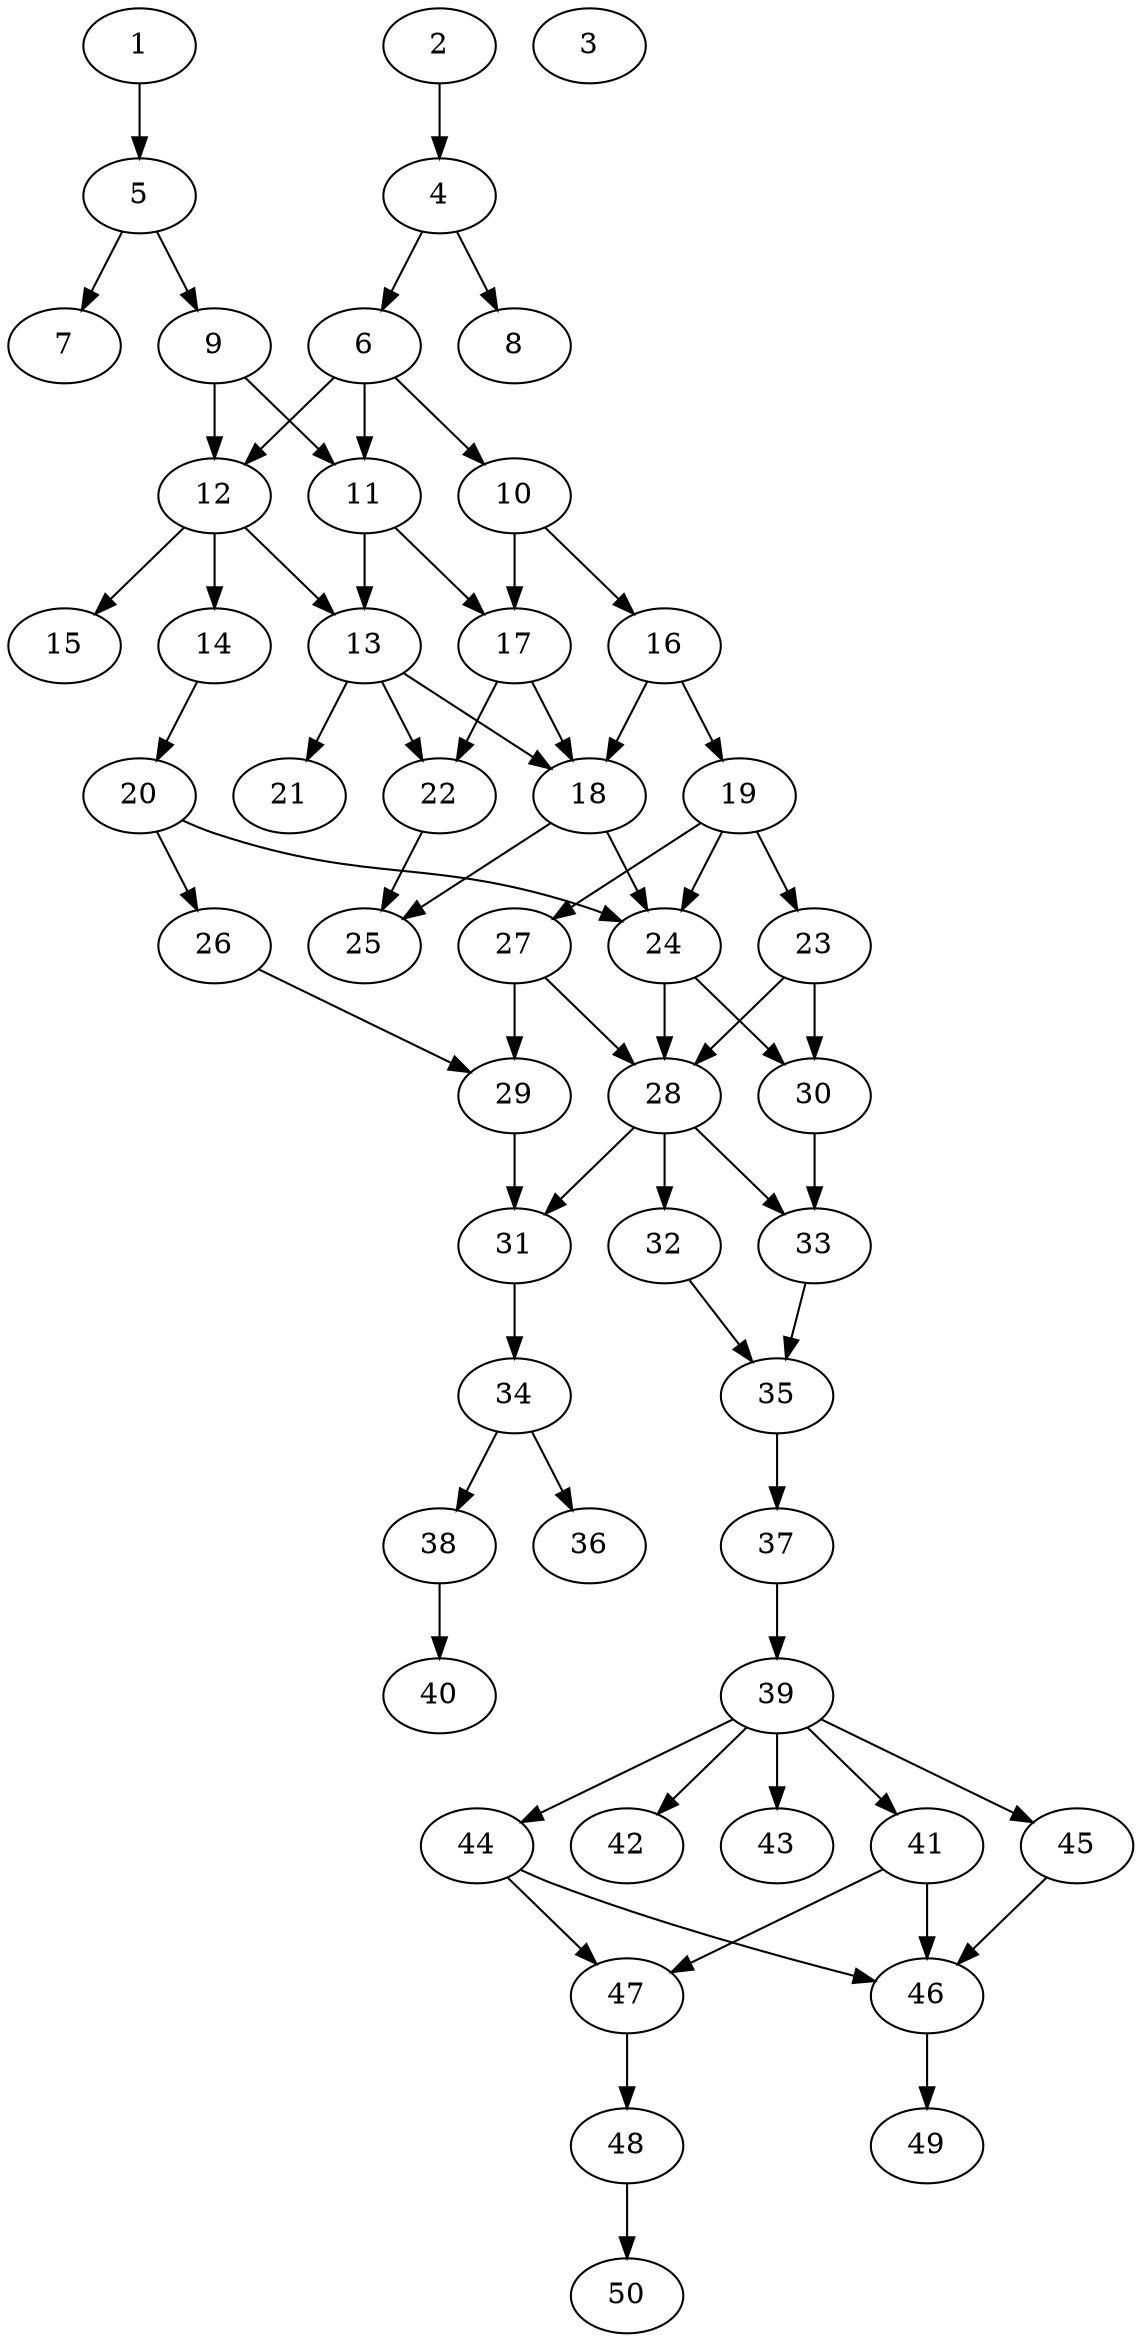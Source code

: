 // DAG automatically generated by daggen at Tue Aug  6 16:32:29 2019
// ./daggen --dot -n 50 --ccr 0.4 --fat 0.4 --regular 0.5 --density 0.5 --mindata 5242880 --maxdata 52428800 
digraph G {
  1 [size="30551040", alpha="0.14", expect_size="12220416"] 
  1 -> 5 [size ="12220416"]
  2 [size="60792320", alpha="0.02", expect_size="24316928"] 
  2 -> 4 [size ="24316928"]
  3 [size="100579840", alpha="0.05", expect_size="40231936"] 
  4 [size="26652160", alpha="0.19", expect_size="10660864"] 
  4 -> 6 [size ="10660864"]
  4 -> 8 [size ="10660864"]
  5 [size="98918400", alpha="0.04", expect_size="39567360"] 
  5 -> 7 [size ="39567360"]
  5 -> 9 [size ="39567360"]
  6 [size="34567680", alpha="0.16", expect_size="13827072"] 
  6 -> 10 [size ="13827072"]
  6 -> 11 [size ="13827072"]
  6 -> 12 [size ="13827072"]
  7 [size="71057920", alpha="0.13", expect_size="28423168"] 
  8 [size="50063360", alpha="0.01", expect_size="20025344"] 
  9 [size="51985920", alpha="0.05", expect_size="20794368"] 
  9 -> 11 [size ="20794368"]
  9 -> 12 [size ="20794368"]
  10 [size="40647680", alpha="0.07", expect_size="16259072"] 
  10 -> 16 [size ="16259072"]
  10 -> 17 [size ="16259072"]
  11 [size="80284160", alpha="0.08", expect_size="32113664"] 
  11 -> 13 [size ="32113664"]
  11 -> 17 [size ="32113664"]
  12 [size="45936640", alpha="0.13", expect_size="18374656"] 
  12 -> 13 [size ="18374656"]
  12 -> 14 [size ="18374656"]
  12 -> 15 [size ="18374656"]
  13 [size="59361280", alpha="0.09", expect_size="23744512"] 
  13 -> 18 [size ="23744512"]
  13 -> 21 [size ="23744512"]
  13 -> 22 [size ="23744512"]
  14 [size="88926720", alpha="0.13", expect_size="35570688"] 
  14 -> 20 [size ="35570688"]
  15 [size="85120000", alpha="0.09", expect_size="34048000"] 
  16 [size="108761600", alpha="0.08", expect_size="43504640"] 
  16 -> 18 [size ="43504640"]
  16 -> 19 [size ="43504640"]
  17 [size="83138560", alpha="0.03", expect_size="33255424"] 
  17 -> 18 [size ="33255424"]
  17 -> 22 [size ="33255424"]
  18 [size="41052160", alpha="0.07", expect_size="16420864"] 
  18 -> 24 [size ="16420864"]
  18 -> 25 [size ="16420864"]
  19 [size="46563840", alpha="0.19", expect_size="18625536"] 
  19 -> 23 [size ="18625536"]
  19 -> 24 [size ="18625536"]
  19 -> 27 [size ="18625536"]
  20 [size="74526720", alpha="0.13", expect_size="29810688"] 
  20 -> 24 [size ="29810688"]
  20 -> 26 [size ="29810688"]
  21 [size="117437440", alpha="0.11", expect_size="46974976"] 
  22 [size="47718400", alpha="0.16", expect_size="19087360"] 
  22 -> 25 [size ="19087360"]
  23 [size="125862400", alpha="0.16", expect_size="50344960"] 
  23 -> 28 [size ="50344960"]
  23 -> 30 [size ="50344960"]
  24 [size="61632000", alpha="0.18", expect_size="24652800"] 
  24 -> 28 [size ="24652800"]
  24 -> 30 [size ="24652800"]
  25 [size="22543360", alpha="0.15", expect_size="9017344"] 
  26 [size="73410560", alpha="0.15", expect_size="29364224"] 
  26 -> 29 [size ="29364224"]
  27 [size="121448960", alpha="0.06", expect_size="48579584"] 
  27 -> 28 [size ="48579584"]
  27 -> 29 [size ="48579584"]
  28 [size="22522880", alpha="0.02", expect_size="9009152"] 
  28 -> 31 [size ="9009152"]
  28 -> 32 [size ="9009152"]
  28 -> 33 [size ="9009152"]
  29 [size="64204800", alpha="0.06", expect_size="25681920"] 
  29 -> 31 [size ="25681920"]
  30 [size="59901440", alpha="0.13", expect_size="23960576"] 
  30 -> 33 [size ="23960576"]
  31 [size="21102080", alpha="0.13", expect_size="8440832"] 
  31 -> 34 [size ="8440832"]
  32 [size="83225600", alpha="0.18", expect_size="33290240"] 
  32 -> 35 [size ="33290240"]
  33 [size="58019840", alpha="0.10", expect_size="23207936"] 
  33 -> 35 [size ="23207936"]
  34 [size="32967680", alpha="0.16", expect_size="13187072"] 
  34 -> 36 [size ="13187072"]
  34 -> 38 [size ="13187072"]
  35 [size="21608960", alpha="0.13", expect_size="8643584"] 
  35 -> 37 [size ="8643584"]
  36 [size="109757440", alpha="0.07", expect_size="43902976"] 
  37 [size="82946560", alpha="0.13", expect_size="33178624"] 
  37 -> 39 [size ="33178624"]
  38 [size="117091840", alpha="0.04", expect_size="46836736"] 
  38 -> 40 [size ="46836736"]
  39 [size="13217280", alpha="0.20", expect_size="5286912"] 
  39 -> 41 [size ="5286912"]
  39 -> 42 [size ="5286912"]
  39 -> 43 [size ="5286912"]
  39 -> 44 [size ="5286912"]
  39 -> 45 [size ="5286912"]
  40 [size="46133760", alpha="0.07", expect_size="18453504"] 
  41 [size="125422080", alpha="0.11", expect_size="50168832"] 
  41 -> 46 [size ="50168832"]
  41 -> 47 [size ="50168832"]
  42 [size="82324480", alpha="0.01", expect_size="32929792"] 
  43 [size="67640320", alpha="0.10", expect_size="27056128"] 
  44 [size="127621120", alpha="0.08", expect_size="51048448"] 
  44 -> 46 [size ="51048448"]
  44 -> 47 [size ="51048448"]
  45 [size="102161920", alpha="0.07", expect_size="40864768"] 
  45 -> 46 [size ="40864768"]
  46 [size="63272960", alpha="0.16", expect_size="25309184"] 
  46 -> 49 [size ="25309184"]
  47 [size="106611200", alpha="0.04", expect_size="42644480"] 
  47 -> 48 [size ="42644480"]
  48 [size="66278400", alpha="0.14", expect_size="26511360"] 
  48 -> 50 [size ="26511360"]
  49 [size="88189440", alpha="0.12", expect_size="35275776"] 
  50 [size="87838720", alpha="0.17", expect_size="35135488"] 
}
